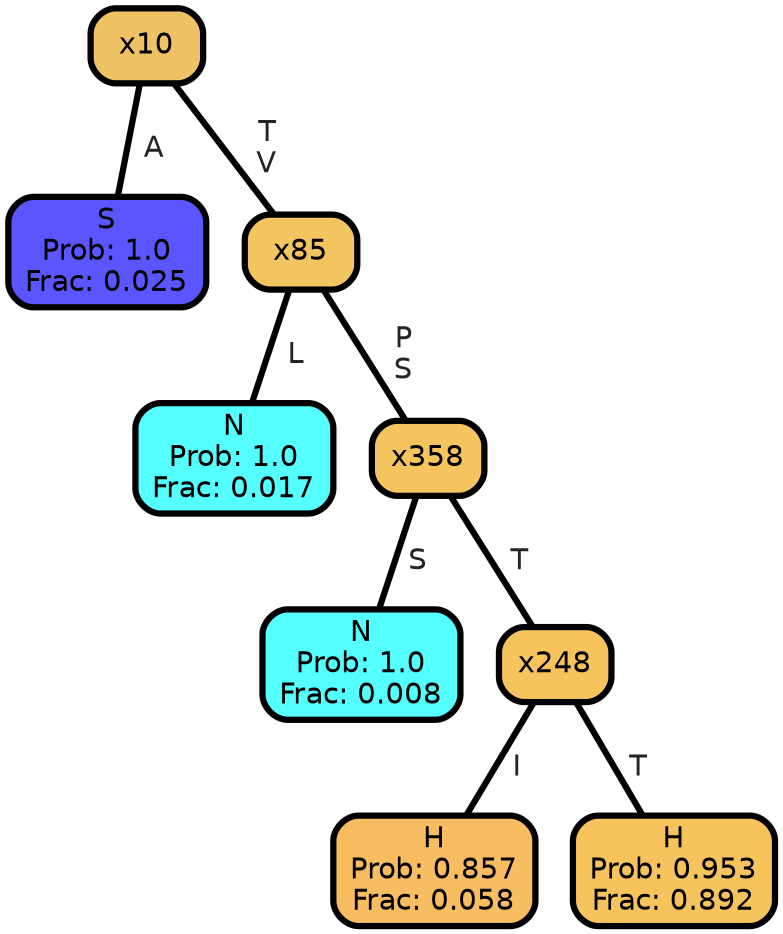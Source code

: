 graph Tree {
node [shape=box, style="filled, rounded",color="black",penwidth="3",fontcolor="black",                 fontname=helvetica] ;
graph [ranksep="0 equally", splines=straight,                 bgcolor=transparent, dpi=200] ;
edge [fontname=helvetica, fontweight=bold,fontcolor=grey14,color=black] ;
0 [label="S
Prob: 1.0
Frac: 0.025", fillcolor="#5a55ff"] ;
1 [label="x10", fillcolor="#efc265"] ;
2 [label="N
Prob: 1.0
Frac: 0.017", fillcolor="#55ffff"] ;
3 [label="x85", fillcolor="#f3c561"] ;
4 [label="N
Prob: 1.0
Frac: 0.008", fillcolor="#55ffff"] ;
5 [label="x358", fillcolor="#f5c45e"] ;
6 [label="H
Prob: 0.857
Frac: 0.058", fillcolor="#f9bd61"] ;
7 [label="x248", fillcolor="#f7c35d"] ;
8 [label="H
Prob: 0.953
Frac: 0.892", fillcolor="#f7c35c"] ;
1 -- 0 [label=" A",penwidth=3] ;
1 -- 3 [label=" T\n V",penwidth=3] ;
3 -- 2 [label=" L",penwidth=3] ;
3 -- 5 [label=" P\n S",penwidth=3] ;
5 -- 4 [label=" S",penwidth=3] ;
5 -- 7 [label=" T",penwidth=3] ;
7 -- 6 [label=" I",penwidth=3] ;
7 -- 8 [label=" T",penwidth=3] ;
{rank = same;}}
